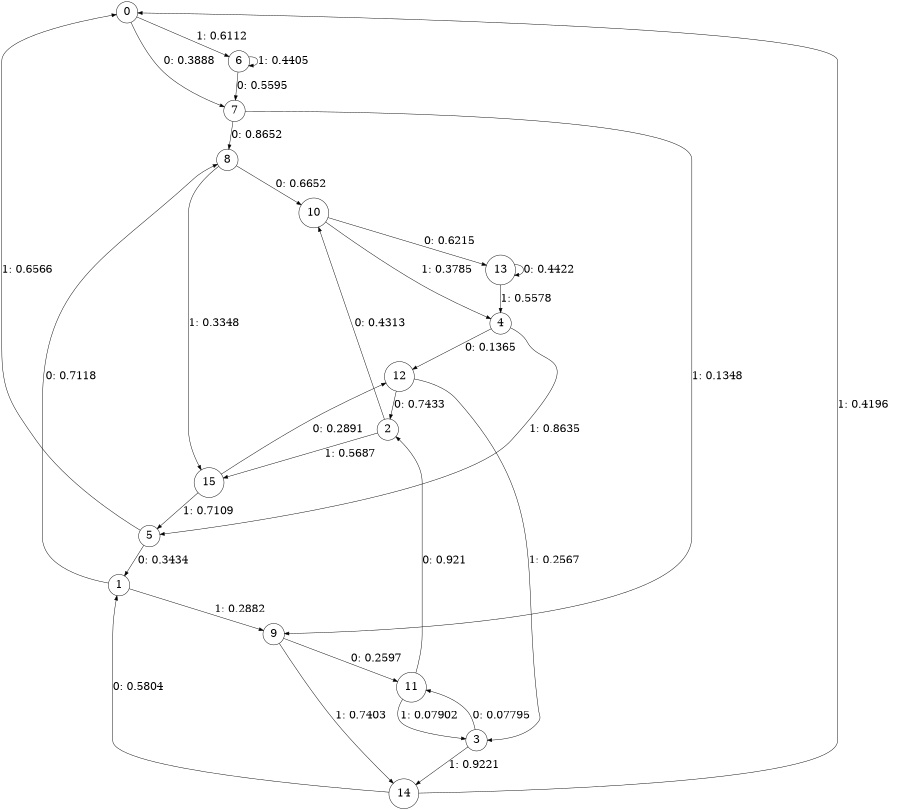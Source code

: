 digraph "ch25concat_phase3_L4" {
size = "6,8.5";
ratio = "fill";
node [shape = circle];
node [fontsize = 24];
edge [fontsize = 24];
0 -> 7 [label = "0: 0.3888   "];
0 -> 6 [label = "1: 0.6112   "];
1 -> 8 [label = "0: 0.7118   "];
1 -> 9 [label = "1: 0.2882   "];
2 -> 10 [label = "0: 0.4313   "];
2 -> 15 [label = "1: 0.5687   "];
3 -> 11 [label = "0: 0.07795  "];
3 -> 14 [label = "1: 0.9221   "];
4 -> 12 [label = "0: 0.1365   "];
4 -> 5 [label = "1: 0.8635   "];
5 -> 1 [label = "0: 0.3434   "];
5 -> 0 [label = "1: 0.6566   "];
6 -> 7 [label = "0: 0.5595   "];
6 -> 6 [label = "1: 0.4405   "];
7 -> 8 [label = "0: 0.8652   "];
7 -> 9 [label = "1: 0.1348   "];
8 -> 10 [label = "0: 0.6652   "];
8 -> 15 [label = "1: 0.3348   "];
9 -> 11 [label = "0: 0.2597   "];
9 -> 14 [label = "1: 0.7403   "];
10 -> 13 [label = "0: 0.6215   "];
10 -> 4 [label = "1: 0.3785   "];
11 -> 2 [label = "0: 0.921    "];
11 -> 3 [label = "1: 0.07902  "];
12 -> 2 [label = "0: 0.7433   "];
12 -> 3 [label = "1: 0.2567   "];
13 -> 13 [label = "0: 0.4422   "];
13 -> 4 [label = "1: 0.5578   "];
14 -> 1 [label = "0: 0.5804   "];
14 -> 0 [label = "1: 0.4196   "];
15 -> 12 [label = "0: 0.2891   "];
15 -> 5 [label = "1: 0.7109   "];
}